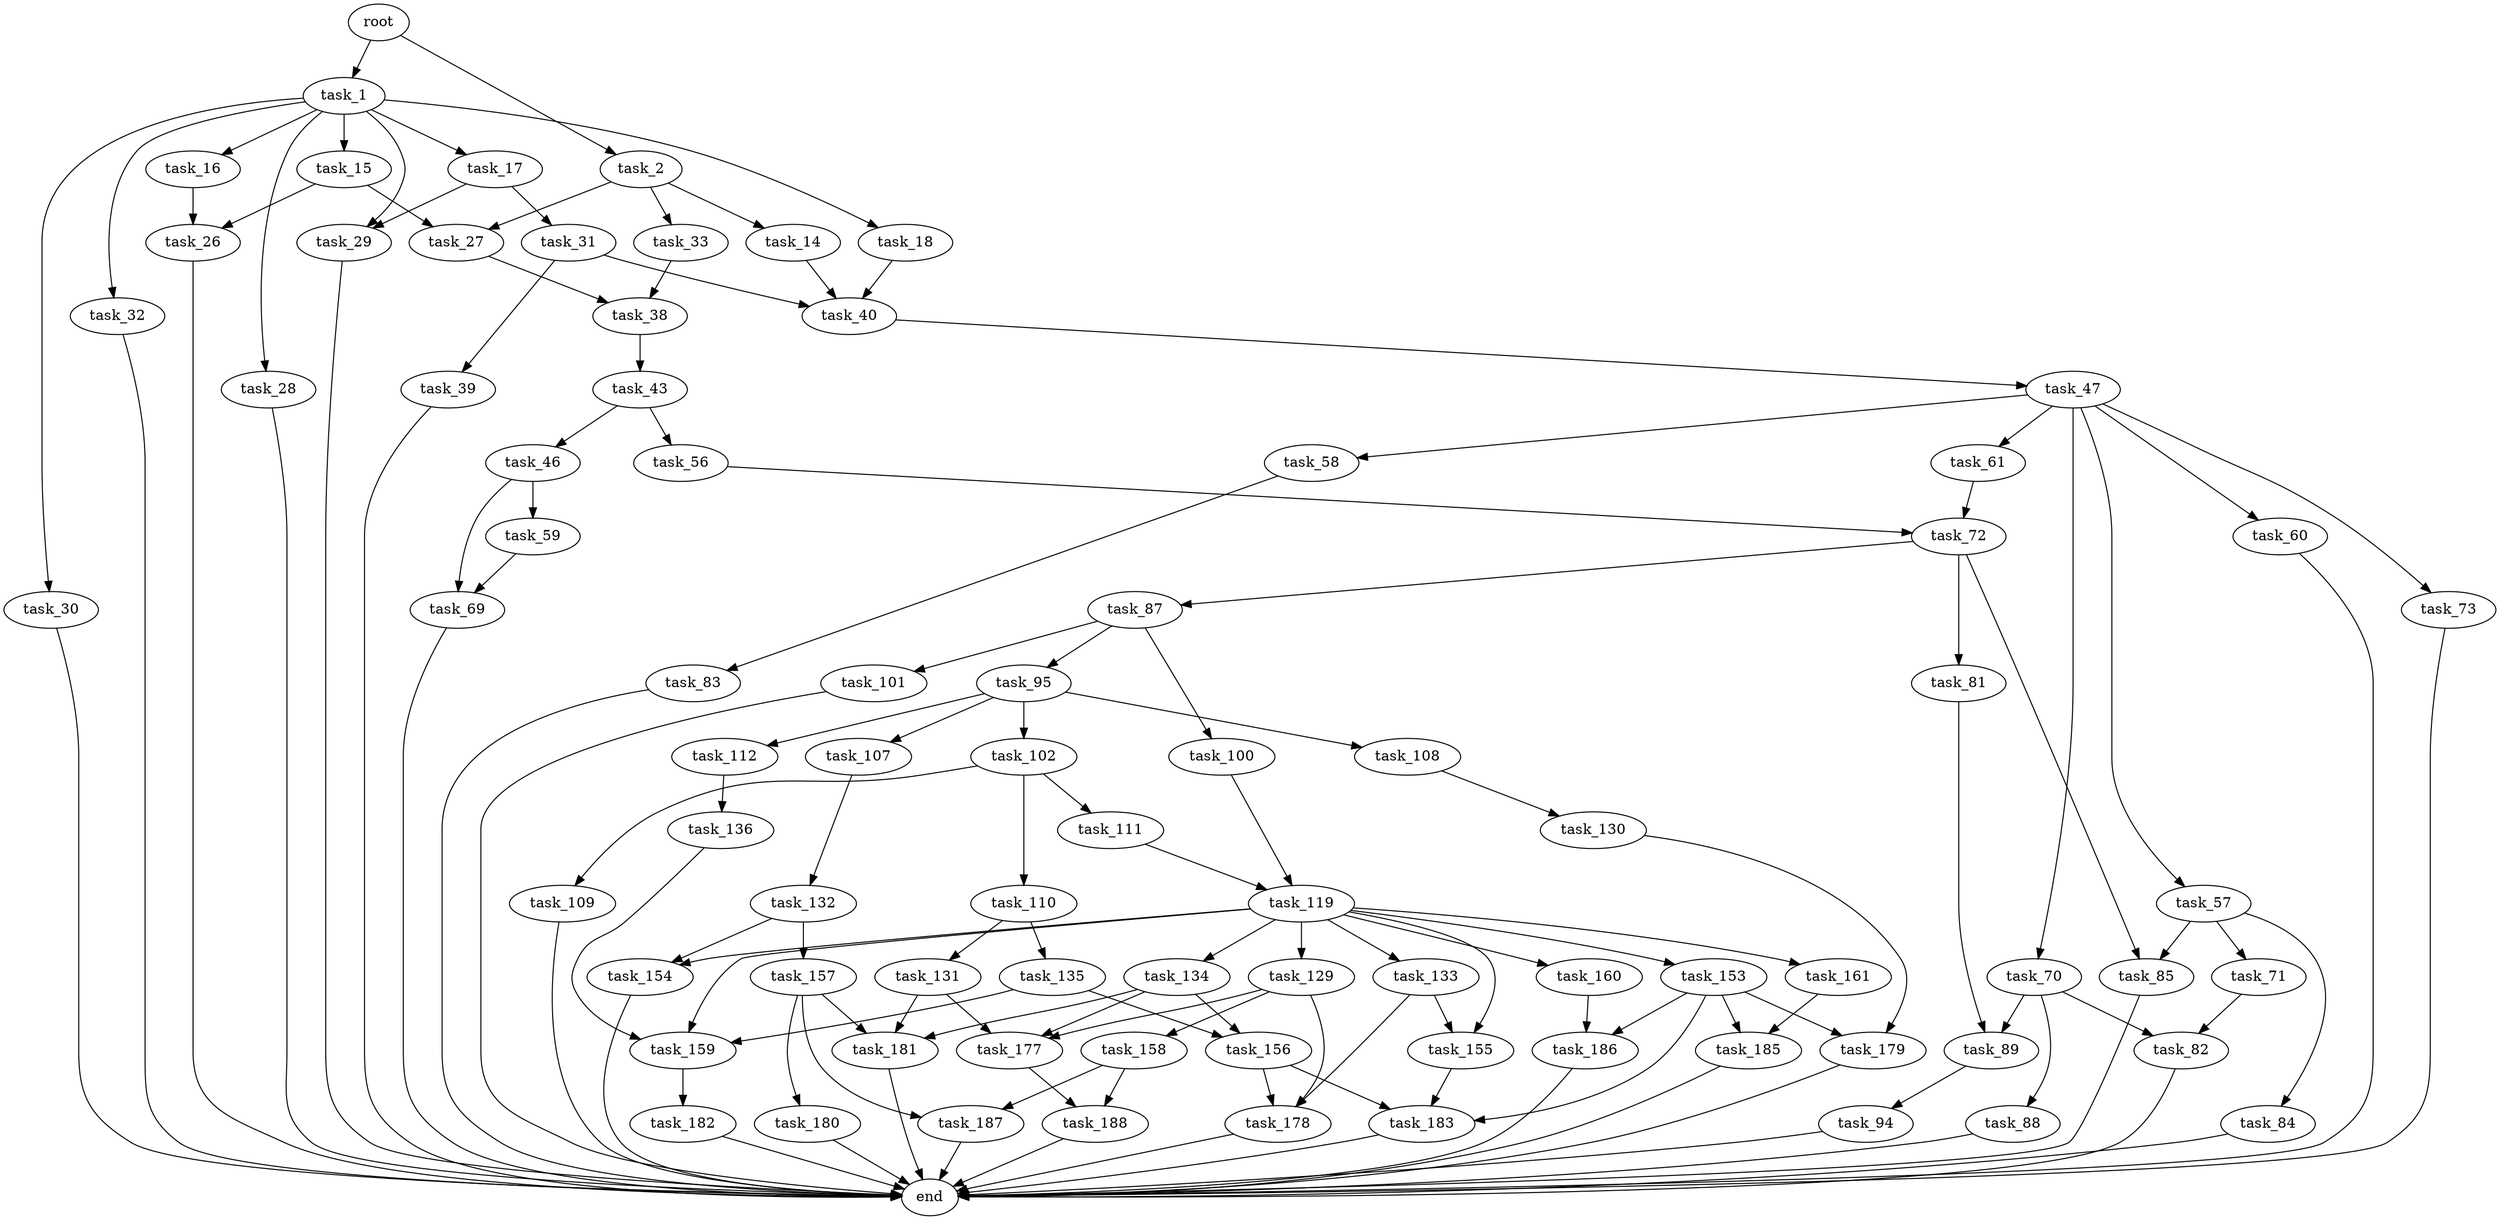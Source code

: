 digraph G {
  root [size="0.000000"];
  task_1 [size="368293445632.000000"];
  task_2 [size="1637170236.000000"];
  task_15 [size="549755813888.000000"];
  task_16 [size="231928233984.000000"];
  task_17 [size="1268220521.000000"];
  task_18 [size="782757789696.000000"];
  task_28 [size="798802376.000000"];
  task_29 [size="29022995122.000000"];
  task_30 [size="28991029248.000000"];
  task_32 [size="10000336977.000000"];
  task_14 [size="22291596278.000000"];
  task_27 [size="3019663014.000000"];
  task_33 [size="254274001977.000000"];
  task_40 [size="368293445632.000000"];
  task_26 [size="364045574696.000000"];
  task_31 [size="20477379928.000000"];
  end [size="0.000000"];
  task_38 [size="368293445632.000000"];
  task_39 [size="818934921272.000000"];
  task_43 [size="28991029248.000000"];
  task_47 [size="10823054459.000000"];
  task_46 [size="838482214241.000000"];
  task_56 [size="368293445632.000000"];
  task_59 [size="549755813888.000000"];
  task_69 [size="782757789696.000000"];
  task_57 [size="154363583686.000000"];
  task_58 [size="1097346762.000000"];
  task_60 [size="549755813888.000000"];
  task_61 [size="8589934592.000000"];
  task_70 [size="16477888126.000000"];
  task_73 [size="408033774009.000000"];
  task_72 [size="33112120296.000000"];
  task_71 [size="49350857703.000000"];
  task_84 [size="134217728000.000000"];
  task_85 [size="9330917830.000000"];
  task_83 [size="1073741824000.000000"];
  task_82 [size="25998162694.000000"];
  task_88 [size="8301462734.000000"];
  task_89 [size="5827225409.000000"];
  task_81 [size="870157475928.000000"];
  task_87 [size="471269515372.000000"];
  task_95 [size="1846910577.000000"];
  task_100 [size="28991029248.000000"];
  task_101 [size="782757789696.000000"];
  task_94 [size="8589934592.000000"];
  task_102 [size="598449369804.000000"];
  task_107 [size="22655351323.000000"];
  task_108 [size="12692679610.000000"];
  task_112 [size="67460042100.000000"];
  task_119 [size="286740349820.000000"];
  task_109 [size="108438033629.000000"];
  task_110 [size="28991029248.000000"];
  task_111 [size="45401266669.000000"];
  task_132 [size="862152867756.000000"];
  task_130 [size="470761602976.000000"];
  task_131 [size="5405556696.000000"];
  task_135 [size="17694740684.000000"];
  task_136 [size="1643179169.000000"];
  task_129 [size="243208673664.000000"];
  task_133 [size="2544268790.000000"];
  task_134 [size="421041537.000000"];
  task_153 [size="8638651724.000000"];
  task_154 [size="549755813888.000000"];
  task_155 [size="165893492376.000000"];
  task_159 [size="4789351975.000000"];
  task_160 [size="329220232172.000000"];
  task_161 [size="169919470273.000000"];
  task_158 [size="368293445632.000000"];
  task_177 [size="32498534478.000000"];
  task_178 [size="56564092745.000000"];
  task_179 [size="202100229600.000000"];
  task_181 [size="281777337400.000000"];
  task_157 [size="8589934592.000000"];
  task_156 [size="16771806434.000000"];
  task_183 [size="98449974696.000000"];
  task_185 [size="28991029248.000000"];
  task_186 [size="38751415722.000000"];
  task_180 [size="37075180522.000000"];
  task_187 [size="134217728000.000000"];
  task_188 [size="11789831136.000000"];
  task_182 [size="471798880020.000000"];

  root -> task_1 [size="1.000000"];
  root -> task_2 [size="1.000000"];
  task_1 -> task_15 [size="411041792.000000"];
  task_1 -> task_16 [size="411041792.000000"];
  task_1 -> task_17 [size="411041792.000000"];
  task_1 -> task_18 [size="411041792.000000"];
  task_1 -> task_28 [size="411041792.000000"];
  task_1 -> task_29 [size="411041792.000000"];
  task_1 -> task_30 [size="411041792.000000"];
  task_1 -> task_32 [size="411041792.000000"];
  task_2 -> task_14 [size="33554432.000000"];
  task_2 -> task_27 [size="33554432.000000"];
  task_2 -> task_33 [size="33554432.000000"];
  task_15 -> task_26 [size="536870912.000000"];
  task_15 -> task_27 [size="536870912.000000"];
  task_16 -> task_26 [size="301989888.000000"];
  task_17 -> task_29 [size="33554432.000000"];
  task_17 -> task_31 [size="33554432.000000"];
  task_18 -> task_40 [size="679477248.000000"];
  task_28 -> end [size="1.000000"];
  task_29 -> end [size="1.000000"];
  task_30 -> end [size="1.000000"];
  task_32 -> end [size="1.000000"];
  task_14 -> task_40 [size="838860800.000000"];
  task_27 -> task_38 [size="75497472.000000"];
  task_33 -> task_38 [size="301989888.000000"];
  task_40 -> task_47 [size="411041792.000000"];
  task_26 -> end [size="1.000000"];
  task_31 -> task_39 [size="33554432.000000"];
  task_31 -> task_40 [size="33554432.000000"];
  task_38 -> task_43 [size="411041792.000000"];
  task_39 -> end [size="1.000000"];
  task_43 -> task_46 [size="75497472.000000"];
  task_43 -> task_56 [size="75497472.000000"];
  task_47 -> task_57 [size="411041792.000000"];
  task_47 -> task_58 [size="411041792.000000"];
  task_47 -> task_60 [size="411041792.000000"];
  task_47 -> task_61 [size="411041792.000000"];
  task_47 -> task_70 [size="411041792.000000"];
  task_47 -> task_73 [size="411041792.000000"];
  task_46 -> task_59 [size="838860800.000000"];
  task_46 -> task_69 [size="838860800.000000"];
  task_56 -> task_72 [size="411041792.000000"];
  task_59 -> task_69 [size="536870912.000000"];
  task_69 -> end [size="1.000000"];
  task_57 -> task_71 [size="209715200.000000"];
  task_57 -> task_84 [size="209715200.000000"];
  task_57 -> task_85 [size="209715200.000000"];
  task_58 -> task_83 [size="75497472.000000"];
  task_60 -> end [size="1.000000"];
  task_61 -> task_72 [size="33554432.000000"];
  task_70 -> task_82 [size="301989888.000000"];
  task_70 -> task_88 [size="301989888.000000"];
  task_70 -> task_89 [size="301989888.000000"];
  task_73 -> end [size="1.000000"];
  task_72 -> task_81 [size="134217728.000000"];
  task_72 -> task_85 [size="134217728.000000"];
  task_72 -> task_87 [size="134217728.000000"];
  task_71 -> task_82 [size="838860800.000000"];
  task_84 -> end [size="1.000000"];
  task_85 -> end [size="1.000000"];
  task_83 -> end [size="1.000000"];
  task_82 -> end [size="1.000000"];
  task_88 -> end [size="1.000000"];
  task_89 -> task_94 [size="301989888.000000"];
  task_81 -> task_89 [size="536870912.000000"];
  task_87 -> task_95 [size="838860800.000000"];
  task_87 -> task_100 [size="838860800.000000"];
  task_87 -> task_101 [size="838860800.000000"];
  task_95 -> task_102 [size="134217728.000000"];
  task_95 -> task_107 [size="134217728.000000"];
  task_95 -> task_108 [size="134217728.000000"];
  task_95 -> task_112 [size="134217728.000000"];
  task_100 -> task_119 [size="75497472.000000"];
  task_101 -> end [size="1.000000"];
  task_94 -> end [size="1.000000"];
  task_102 -> task_109 [size="536870912.000000"];
  task_102 -> task_110 [size="536870912.000000"];
  task_102 -> task_111 [size="536870912.000000"];
  task_107 -> task_132 [size="411041792.000000"];
  task_108 -> task_130 [size="411041792.000000"];
  task_112 -> task_136 [size="134217728.000000"];
  task_119 -> task_129 [size="209715200.000000"];
  task_119 -> task_133 [size="209715200.000000"];
  task_119 -> task_134 [size="209715200.000000"];
  task_119 -> task_153 [size="209715200.000000"];
  task_119 -> task_154 [size="209715200.000000"];
  task_119 -> task_155 [size="209715200.000000"];
  task_119 -> task_159 [size="209715200.000000"];
  task_119 -> task_160 [size="209715200.000000"];
  task_119 -> task_161 [size="209715200.000000"];
  task_109 -> end [size="1.000000"];
  task_110 -> task_131 [size="75497472.000000"];
  task_110 -> task_135 [size="75497472.000000"];
  task_111 -> task_119 [size="838860800.000000"];
  task_132 -> task_154 [size="679477248.000000"];
  task_132 -> task_157 [size="679477248.000000"];
  task_130 -> task_179 [size="301989888.000000"];
  task_131 -> task_177 [size="134217728.000000"];
  task_131 -> task_181 [size="134217728.000000"];
  task_135 -> task_156 [size="411041792.000000"];
  task_135 -> task_159 [size="411041792.000000"];
  task_136 -> task_159 [size="33554432.000000"];
  task_129 -> task_158 [size="301989888.000000"];
  task_129 -> task_177 [size="301989888.000000"];
  task_129 -> task_178 [size="301989888.000000"];
  task_133 -> task_155 [size="75497472.000000"];
  task_133 -> task_178 [size="75497472.000000"];
  task_134 -> task_156 [size="33554432.000000"];
  task_134 -> task_177 [size="33554432.000000"];
  task_134 -> task_181 [size="33554432.000000"];
  task_153 -> task_179 [size="411041792.000000"];
  task_153 -> task_183 [size="411041792.000000"];
  task_153 -> task_185 [size="411041792.000000"];
  task_153 -> task_186 [size="411041792.000000"];
  task_154 -> end [size="1.000000"];
  task_155 -> task_183 [size="134217728.000000"];
  task_159 -> task_182 [size="209715200.000000"];
  task_160 -> task_186 [size="536870912.000000"];
  task_161 -> task_185 [size="209715200.000000"];
  task_158 -> task_187 [size="411041792.000000"];
  task_158 -> task_188 [size="411041792.000000"];
  task_177 -> task_188 [size="536870912.000000"];
  task_178 -> end [size="1.000000"];
  task_179 -> end [size="1.000000"];
  task_181 -> end [size="1.000000"];
  task_157 -> task_180 [size="33554432.000000"];
  task_157 -> task_181 [size="33554432.000000"];
  task_157 -> task_187 [size="33554432.000000"];
  task_156 -> task_178 [size="838860800.000000"];
  task_156 -> task_183 [size="838860800.000000"];
  task_183 -> end [size="1.000000"];
  task_185 -> end [size="1.000000"];
  task_186 -> end [size="1.000000"];
  task_180 -> end [size="1.000000"];
  task_187 -> end [size="1.000000"];
  task_188 -> end [size="1.000000"];
  task_182 -> end [size="1.000000"];
}
